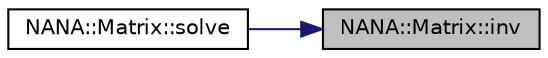 digraph "NANA::Matrix::inv"
{
 // LATEX_PDF_SIZE
  edge [fontname="Helvetica",fontsize="10",labelfontname="Helvetica",labelfontsize="10"];
  node [fontname="Helvetica",fontsize="10",shape=record];
  rankdir="RL";
  Node1 [label="NANA::Matrix::inv",height=0.2,width=0.4,color="black", fillcolor="grey75", style="filled", fontcolor="black",tooltip="实现矩阵的求逆"];
  Node1 -> Node2 [dir="back",color="midnightblue",fontsize="10",style="solid",fontname="Helvetica"];
  Node2 [label="NANA::Matrix::solve",height=0.2,width=0.4,color="black", fillcolor="white", style="filled",URL="$class_n_a_n_a_1_1_matrix.html#a90d7e956408c7f30caf1e3dc0a3ba40c",tooltip="求解Ax=b的方程"];
}
